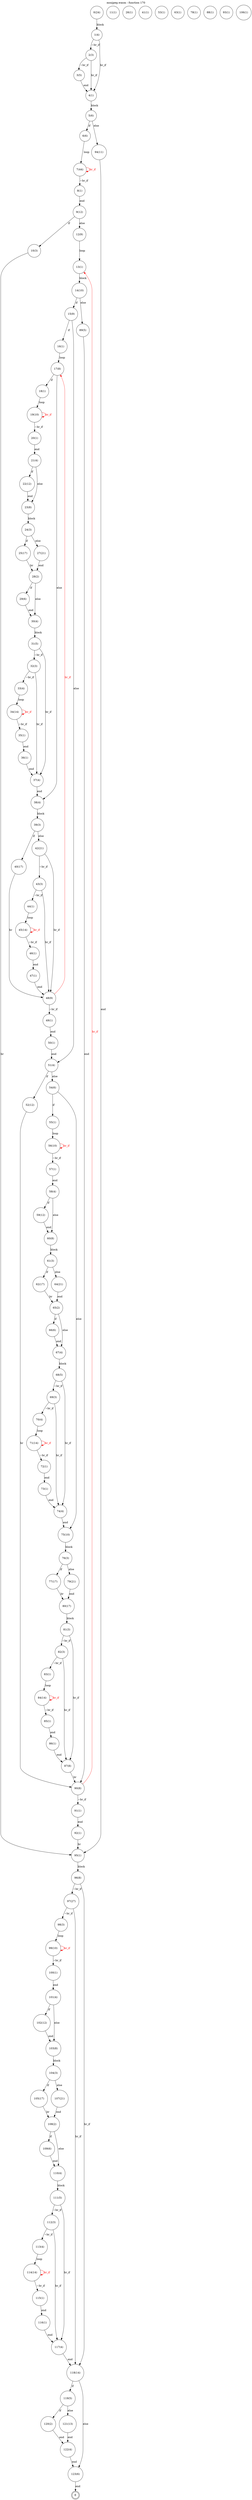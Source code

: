 digraph finite_state_machine {
    label = "mozjpeg.wasm - function 170"
    labelloc =  t
    labelfontsize = 16
    labelfontcolor = black
    labelfontname = "Helvetica"
    node [shape = doublecircle]; E ;
node [shape=circle, fontcolor=black, style="", label="0(24)"]0
node [shape=circle, fontcolor=black, style="", label="1(4)"]1
node [shape=circle, fontcolor=black, style="", label="2(3)"]2
node [shape=circle, fontcolor=black, style="", label="3(5)"]3
node [shape=circle, fontcolor=black, style="", label="4(1)"]4
node [shape=circle, fontcolor=black, style="", label="5(6)"]5
node [shape=circle, fontcolor=black, style="", label="6(6)"]6
node [shape=circle, fontcolor=black, style="", label="7(44)"]7
node [shape=circle, fontcolor=black, style="", label="8(1)"]8
node [shape=circle, fontcolor=black, style="", label="9(12)"]9
node [shape=circle, fontcolor=black, style="", label="10(3)"]10
node [shape=circle, fontcolor=black, style="", label="11(1)"]11
node [shape=circle, fontcolor=black, style="", label="12(9)"]12
node [shape=circle, fontcolor=black, style="", label="13(1)"]13
node [shape=circle, fontcolor=black, style="", label="14(10)"]14
node [shape=circle, fontcolor=black, style="", label="15(9)"]15
node [shape=circle, fontcolor=black, style="", label="16(1)"]16
node [shape=circle, fontcolor=black, style="", label="17(8)"]17
node [shape=circle, fontcolor=black, style="", label="18(1)"]18
node [shape=circle, fontcolor=black, style="", label="19(10)"]19
node [shape=circle, fontcolor=black, style="", label="20(1)"]20
node [shape=circle, fontcolor=black, style="", label="21(4)"]21
node [shape=circle, fontcolor=black, style="", label="22(12)"]22
node [shape=circle, fontcolor=black, style="", label="23(8)"]23
node [shape=circle, fontcolor=black, style="", label="24(3)"]24
node [shape=circle, fontcolor=black, style="", label="25(17)"]25
node [shape=circle, fontcolor=black, style="", label="26(1)"]26
node [shape=circle, fontcolor=black, style="", label="27(21)"]27
node [shape=circle, fontcolor=black, style="", label="28(2)"]28
node [shape=circle, fontcolor=black, style="", label="29(6)"]29
node [shape=circle, fontcolor=black, style="", label="30(4)"]30
node [shape=circle, fontcolor=black, style="", label="31(5)"]31
node [shape=circle, fontcolor=black, style="", label="32(3)"]32
node [shape=circle, fontcolor=black, style="", label="33(4)"]33
node [shape=circle, fontcolor=black, style="", label="34(14)"]34
node [shape=circle, fontcolor=black, style="", label="35(1)"]35
node [shape=circle, fontcolor=black, style="", label="36(1)"]36
node [shape=circle, fontcolor=black, style="", label="37(4)"]37
node [shape=circle, fontcolor=black, style="", label="38(4)"]38
node [shape=circle, fontcolor=black, style="", label="39(3)"]39
node [shape=circle, fontcolor=black, style="", label="40(17)"]40
node [shape=circle, fontcolor=black, style="", label="41(1)"]41
node [shape=circle, fontcolor=black, style="", label="42(21)"]42
node [shape=circle, fontcolor=black, style="", label="43(3)"]43
node [shape=circle, fontcolor=black, style="", label="44(1)"]44
node [shape=circle, fontcolor=black, style="", label="45(14)"]45
node [shape=circle, fontcolor=black, style="", label="46(1)"]46
node [shape=circle, fontcolor=black, style="", label="47(1)"]47
node [shape=circle, fontcolor=black, style="", label="48(9)"]48
node [shape=circle, fontcolor=black, style="", label="49(1)"]49
node [shape=circle, fontcolor=black, style="", label="50(1)"]50
node [shape=circle, fontcolor=black, style="", label="51(4)"]51
node [shape=circle, fontcolor=black, style="", label="52(12)"]52
node [shape=circle, fontcolor=black, style="", label="53(1)"]53
node [shape=circle, fontcolor=black, style="", label="54(6)"]54
node [shape=circle, fontcolor=black, style="", label="55(1)"]55
node [shape=circle, fontcolor=black, style="", label="56(10)"]56
node [shape=circle, fontcolor=black, style="", label="57(1)"]57
node [shape=circle, fontcolor=black, style="", label="58(4)"]58
node [shape=circle, fontcolor=black, style="", label="59(12)"]59
node [shape=circle, fontcolor=black, style="", label="60(8)"]60
node [shape=circle, fontcolor=black, style="", label="61(3)"]61
node [shape=circle, fontcolor=black, style="", label="62(17)"]62
node [shape=circle, fontcolor=black, style="", label="63(1)"]63
node [shape=circle, fontcolor=black, style="", label="64(21)"]64
node [shape=circle, fontcolor=black, style="", label="65(2)"]65
node [shape=circle, fontcolor=black, style="", label="66(6)"]66
node [shape=circle, fontcolor=black, style="", label="67(4)"]67
node [shape=circle, fontcolor=black, style="", label="68(5)"]68
node [shape=circle, fontcolor=black, style="", label="69(3)"]69
node [shape=circle, fontcolor=black, style="", label="70(4)"]70
node [shape=circle, fontcolor=black, style="", label="71(14)"]71
node [shape=circle, fontcolor=black, style="", label="72(1)"]72
node [shape=circle, fontcolor=black, style="", label="73(1)"]73
node [shape=circle, fontcolor=black, style="", label="74(4)"]74
node [shape=circle, fontcolor=black, style="", label="75(10)"]75
node [shape=circle, fontcolor=black, style="", label="76(3)"]76
node [shape=circle, fontcolor=black, style="", label="77(17)"]77
node [shape=circle, fontcolor=black, style="", label="78(1)"]78
node [shape=circle, fontcolor=black, style="", label="79(21)"]79
node [shape=circle, fontcolor=black, style="", label="80(17)"]80
node [shape=circle, fontcolor=black, style="", label="81(3)"]81
node [shape=circle, fontcolor=black, style="", label="82(3)"]82
node [shape=circle, fontcolor=black, style="", label="83(1)"]83
node [shape=circle, fontcolor=black, style="", label="84(14)"]84
node [shape=circle, fontcolor=black, style="", label="85(1)"]85
node [shape=circle, fontcolor=black, style="", label="86(1)"]86
node [shape=circle, fontcolor=black, style="", label="87(8)"]87
node [shape=circle, fontcolor=black, style="", label="88(1)"]88
node [shape=circle, fontcolor=black, style="", label="89(5)"]89
node [shape=circle, fontcolor=black, style="", label="90(8)"]90
node [shape=circle, fontcolor=black, style="", label="91(1)"]91
node [shape=circle, fontcolor=black, style="", label="92(1)"]92
node [shape=circle, fontcolor=black, style="", label="93(1)"]93
node [shape=circle, fontcolor=black, style="", label="94(11)"]94
node [shape=circle, fontcolor=black, style="", label="95(1)"]95
node [shape=circle, fontcolor=black, style="", label="96(8)"]96
node [shape=circle, fontcolor=black, style="", label="97(27)"]97
node [shape=circle, fontcolor=black, style="", label="98(3)"]98
node [shape=circle, fontcolor=black, style="", label="99(10)"]99
node [shape=circle, fontcolor=black, style="", label="100(1)"]100
node [shape=circle, fontcolor=black, style="", label="101(4)"]101
node [shape=circle, fontcolor=black, style="", label="102(12)"]102
node [shape=circle, fontcolor=black, style="", label="103(8)"]103
node [shape=circle, fontcolor=black, style="", label="104(3)"]104
node [shape=circle, fontcolor=black, style="", label="105(17)"]105
node [shape=circle, fontcolor=black, style="", label="106(1)"]106
node [shape=circle, fontcolor=black, style="", label="107(21)"]107
node [shape=circle, fontcolor=black, style="", label="108(2)"]108
node [shape=circle, fontcolor=black, style="", label="109(6)"]109
node [shape=circle, fontcolor=black, style="", label="110(4)"]110
node [shape=circle, fontcolor=black, style="", label="111(5)"]111
node [shape=circle, fontcolor=black, style="", label="112(3)"]112
node [shape=circle, fontcolor=black, style="", label="113(4)"]113
node [shape=circle, fontcolor=black, style="", label="114(14)"]114
node [shape=circle, fontcolor=black, style="", label="115(1)"]115
node [shape=circle, fontcolor=black, style="", label="116(1)"]116
node [shape=circle, fontcolor=black, style="", label="117(4)"]117
node [shape=circle, fontcolor=black, style="", label="118(14)"]118
node [shape=circle, fontcolor=black, style="", label="119(5)"]119
node [shape=circle, fontcolor=black, style="", label="120(2)"]120
node [shape=circle, fontcolor=black, style="", label="121(13)"]121
node [shape=circle, fontcolor=black, style="", label="122(4)"]122
node [shape=circle, fontcolor=black, style="", label="123(6)"]123
node [shape=circle, fontcolor=black, style="", label="E"]E
    0 -> 1[label="block"];
    1 -> 2[label="~br_if"];
    1 -> 4[label="br_if"];
    2 -> 3[label="~br_if"];
    2 -> 4[label="br_if"];
    3 -> 4[label="end"];
    4 -> 5[label="block"];
    5 -> 6[label="if"];
    5 -> 94[label="else"];
    6 -> 7[label="loop"];
    7 -> 8[label="~br_if"];
    7 -> 7[color="red" fontcolor="red" label="br_if"];
    8 -> 9[label="end"];
    9 -> 10[label="if"];
    9 -> 12[label="else"];
    10 -> 95[label="br"];
    12 -> 13[label="loop"];
    13 -> 14[label="block"];
    14 -> 15[label="if"];
    14 -> 89[label="else"];
    15 -> 16[label="if"];
    15 -> 51[label="else"];
    16 -> 17[label="loop"];
    17 -> 18[label="if"];
    17 -> 38[label="else"];
    18 -> 19[label="loop"];
    19 -> 20[label="~br_if"];
    19 -> 19[color="red" fontcolor="red" label="br_if"];
    20 -> 21[label="end"];
    21 -> 22[label="if"];
    21 -> 23[label="else"];
    22 -> 23[label="end"];
    23 -> 24[label="block"];
    24 -> 25[label="if"];
    24 -> 27[label="else"];
    25 -> 28[label="br"];
    27 -> 28[label="end"];
    28 -> 29[label="if"];
    28 -> 30[label="else"];
    29 -> 30[label="end"];
    30 -> 31[label="block"];
    31 -> 32[label="~br_if"];
    31 -> 37[label="br_if"];
    32 -> 33[label="~br_if"];
    32 -> 37[label="br_if"];
    33 -> 34[label="loop"];
    34 -> 35[label="~br_if"];
    34 -> 34[color="red" fontcolor="red" label="br_if"];
    35 -> 36[label="end"];
    36 -> 37[label="end"];
    37 -> 38[label="end"];
    38 -> 39[label="block"];
    39 -> 40[label="if"];
    39 -> 42[label="else"];
    40 -> 48[label="br"];
    42 -> 43[label="~br_if"];
    42 -> 48[label="br_if"];
    43 -> 44[label="~br_if"];
    43 -> 48[label="br_if"];
    44 -> 45[label="loop"];
    45 -> 46[label="~br_if"];
    45 -> 45[color="red" fontcolor="red" label="br_if"];
    46 -> 47[label="end"];
    47 -> 48[label="end"];
    48 -> 49[label="~br_if"];
    48 -> 17[color="red" fontcolor="red" label="br_if"];
    49 -> 50[label="end"];
    50 -> 51[label="end"];
    51 -> 52[label="if"];
    51 -> 54[label="else"];
    52 -> 90[label="br"];
    54 -> 55[label="if"];
    54 -> 75[label="else"];
    55 -> 56[label="loop"];
    56 -> 57[label="~br_if"];
    56 -> 56[color="red" fontcolor="red" label="br_if"];
    57 -> 58[label="end"];
    58 -> 59[label="if"];
    58 -> 60[label="else"];
    59 -> 60[label="end"];
    60 -> 61[label="block"];
    61 -> 62[label="if"];
    61 -> 64[label="else"];
    62 -> 65[label="br"];
    64 -> 65[label="end"];
    65 -> 66[label="if"];
    65 -> 67[label="else"];
    66 -> 67[label="end"];
    67 -> 68[label="block"];
    68 -> 69[label="~br_if"];
    68 -> 74[label="br_if"];
    69 -> 70[label="~br_if"];
    69 -> 74[label="br_if"];
    70 -> 71[label="loop"];
    71 -> 72[label="~br_if"];
    71 -> 71[color="red" fontcolor="red" label="br_if"];
    72 -> 73[label="end"];
    73 -> 74[label="end"];
    74 -> 75[label="end"];
    75 -> 76[label="block"];
    76 -> 77[label="if"];
    76 -> 79[label="else"];
    77 -> 80[label="br"];
    79 -> 80[label="end"];
    80 -> 81[label="block"];
    81 -> 82[label="~br_if"];
    81 -> 87[label="br_if"];
    82 -> 83[label="~br_if"];
    82 -> 87[label="br_if"];
    83 -> 84[label="loop"];
    84 -> 85[label="~br_if"];
    84 -> 84[color="red" fontcolor="red" label="br_if"];
    85 -> 86[label="end"];
    86 -> 87[label="end"];
    87 -> 90[label="br"];
    89 -> 90[label="end"];
    90 -> 91[label="~br_if"];
    90 -> 13[color="red" fontcolor="red" label="br_if"];
    91 -> 92[label="end"];
    92 -> 95[label="br"];
    94 -> 95[label="end"];
    95 -> 96[label="block"];
    96 -> 97[label="~br_if"];
    96 -> 118[label="br_if"];
    97 -> 98[label="~br_if"];
    97 -> 118[label="br_if"];
    98 -> 99[label="loop"];
    99 -> 100[label="~br_if"];
    99 -> 99[color="red" fontcolor="red" label="br_if"];
    100 -> 101[label="end"];
    101 -> 102[label="if"];
    101 -> 103[label="else"];
    102 -> 103[label="end"];
    103 -> 104[label="block"];
    104 -> 105[label="if"];
    104 -> 107[label="else"];
    105 -> 108[label="br"];
    107 -> 108[label="end"];
    108 -> 109[label="if"];
    108 -> 110[label="else"];
    109 -> 110[label="end"];
    110 -> 111[label="block"];
    111 -> 112[label="~br_if"];
    111 -> 117[label="br_if"];
    112 -> 113[label="~br_if"];
    112 -> 117[label="br_if"];
    113 -> 114[label="loop"];
    114 -> 115[label="~br_if"];
    114 -> 114[color="red" fontcolor="red" label="br_if"];
    115 -> 116[label="end"];
    116 -> 117[label="end"];
    117 -> 118[label="end"];
    118 -> 119[label="if"];
    118 -> 123[label="else"];
    119 -> 120[label="if"];
    119 -> 121[label="else"];
    120 -> 122[label="end"];
    121 -> 122[label="end"];
    122 -> 123[label="end"];
    123 -> E[label="end"];
}
